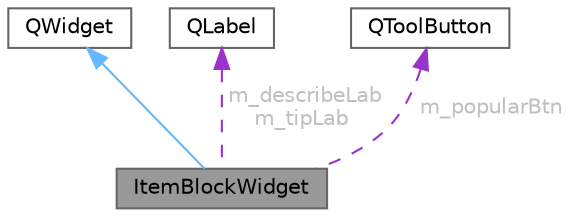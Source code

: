 digraph "ItemBlockWidget"
{
 // LATEX_PDF_SIZE
  bgcolor="transparent";
  edge [fontname=Helvetica,fontsize=10,labelfontname=Helvetica,labelfontsize=10];
  node [fontname=Helvetica,fontsize=10,shape=box,height=0.2,width=0.4];
  Node1 [id="Node000001",label="ItemBlockWidget",height=0.2,width=0.4,color="gray40", fillcolor="grey60", style="filled", fontcolor="black",tooltip="块状推荐项控件类，显示封面和描述"];
  Node2 -> Node1 [id="edge1_Node000001_Node000002",dir="back",color="steelblue1",style="solid",tooltip=" "];
  Node2 [id="Node000002",label="QWidget",height=0.2,width=0.4,color="gray40", fillcolor="white", style="filled",tooltip=" "];
  Node3 -> Node1 [id="edge2_Node000001_Node000003",dir="back",color="darkorchid3",style="dashed",tooltip=" ",label=" m_describeLab\nm_tipLab",fontcolor="grey" ];
  Node3 [id="Node000003",label="QLabel",height=0.2,width=0.4,color="gray40", fillcolor="white", style="filled",URL="$class_q_label.html",tooltip="标签控件类"];
  Node4 -> Node1 [id="edge3_Node000001_Node000004",dir="back",color="darkorchid3",style="dashed",tooltip=" ",label=" m_popularBtn",fontcolor="grey" ];
  Node4 [id="Node000004",label="QToolButton",height=0.2,width=0.4,color="gray40", fillcolor="white", style="filled",URL="$class_q_tool_button.html",tooltip="工具按钮类"];
}
